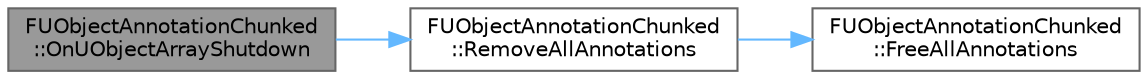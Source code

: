 digraph "FUObjectAnnotationChunked::OnUObjectArrayShutdown"
{
 // INTERACTIVE_SVG=YES
 // LATEX_PDF_SIZE
  bgcolor="transparent";
  edge [fontname=Helvetica,fontsize=10,labelfontname=Helvetica,labelfontsize=10];
  node [fontname=Helvetica,fontsize=10,shape=box,height=0.2,width=0.4];
  rankdir="LR";
  Node1 [id="Node000001",label="FUObjectAnnotationChunked\l::OnUObjectArrayShutdown",height=0.2,width=0.4,color="gray40", fillcolor="grey60", style="filled", fontcolor="black",tooltip="Called when UObject Array is being shut down, this is where all listeners should be removed from it."];
  Node1 -> Node2 [id="edge1_Node000001_Node000002",color="steelblue1",style="solid",tooltip=" "];
  Node2 [id="Node000002",label="FUObjectAnnotationChunked\l::RemoveAllAnnotations",height=0.2,width=0.4,color="grey40", fillcolor="white", style="filled",URL="$db/d5f/classFUObjectAnnotationChunked.html#a1760ebbca12e89252184409c3bf7744f",tooltip="Removes all annotation from the annotation list."];
  Node2 -> Node3 [id="edge2_Node000002_Node000003",color="steelblue1",style="solid",tooltip=" "];
  Node3 [id="Node000003",label="FUObjectAnnotationChunked\l::FreeAllAnnotations",height=0.2,width=0.4,color="grey40", fillcolor="white", style="filled",URL="$db/d5f/classFUObjectAnnotationChunked.html#acedb00b401589ef377ab0c81507586d0",tooltip="Releases all allocated memory and resets the annotation array."];
}
